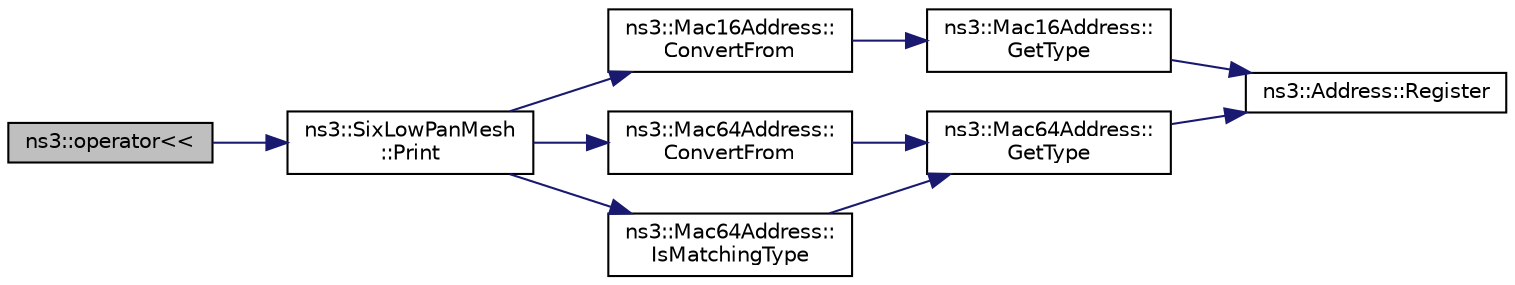 digraph "ns3::operator&lt;&lt;"
{
 // LATEX_PDF_SIZE
  edge [fontname="Helvetica",fontsize="10",labelfontname="Helvetica",labelfontsize="10"];
  node [fontname="Helvetica",fontsize="10",shape=record];
  rankdir="LR";
  Node1 [label="ns3::operator\<\<",height=0.2,width=0.4,color="black", fillcolor="grey75", style="filled", fontcolor="black",tooltip="Stream insertion operator."];
  Node1 -> Node2 [color="midnightblue",fontsize="10",style="solid",fontname="Helvetica"];
  Node2 [label="ns3::SixLowPanMesh\l::Print",height=0.2,width=0.4,color="black", fillcolor="white", style="filled",URL="$classns3_1_1_six_low_pan_mesh.html#a6de0184038b310c526e1536215a5ba3e",tooltip=" "];
  Node2 -> Node3 [color="midnightblue",fontsize="10",style="solid",fontname="Helvetica"];
  Node3 [label="ns3::Mac16Address::\lConvertFrom",height=0.2,width=0.4,color="black", fillcolor="white", style="filled",URL="$classns3_1_1_mac16_address.html#a6822cde696a7be24782dc8e1de2f1449",tooltip=" "];
  Node3 -> Node4 [color="midnightblue",fontsize="10",style="solid",fontname="Helvetica"];
  Node4 [label="ns3::Mac16Address::\lGetType",height=0.2,width=0.4,color="black", fillcolor="white", style="filled",URL="$classns3_1_1_mac16_address.html#a0cf82ff2c102274ac243b24f95992680",tooltip="Return the Type of address."];
  Node4 -> Node5 [color="midnightblue",fontsize="10",style="solid",fontname="Helvetica"];
  Node5 [label="ns3::Address::Register",height=0.2,width=0.4,color="black", fillcolor="white", style="filled",URL="$classns3_1_1_address.html#a75d239c79bb3c39d64a8db4f2d3d9b20",tooltip="Allocate a new type id for a new type of address."];
  Node2 -> Node6 [color="midnightblue",fontsize="10",style="solid",fontname="Helvetica"];
  Node6 [label="ns3::Mac64Address::\lConvertFrom",height=0.2,width=0.4,color="black", fillcolor="white", style="filled",URL="$classns3_1_1_mac64_address.html#a9d73aef28cf6b6edf423b418ce014b10",tooltip=" "];
  Node6 -> Node7 [color="midnightblue",fontsize="10",style="solid",fontname="Helvetica"];
  Node7 [label="ns3::Mac64Address::\lGetType",height=0.2,width=0.4,color="black", fillcolor="white", style="filled",URL="$classns3_1_1_mac64_address.html#aa84ce4d8d0d5b5454778b54757abfaa3",tooltip="Return the Type of address."];
  Node7 -> Node5 [color="midnightblue",fontsize="10",style="solid",fontname="Helvetica"];
  Node2 -> Node8 [color="midnightblue",fontsize="10",style="solid",fontname="Helvetica"];
  Node8 [label="ns3::Mac64Address::\lIsMatchingType",height=0.2,width=0.4,color="black", fillcolor="white", style="filled",URL="$classns3_1_1_mac64_address.html#a50014d1350f72b89857f0262be927073",tooltip=" "];
  Node8 -> Node7 [color="midnightblue",fontsize="10",style="solid",fontname="Helvetica"];
}
